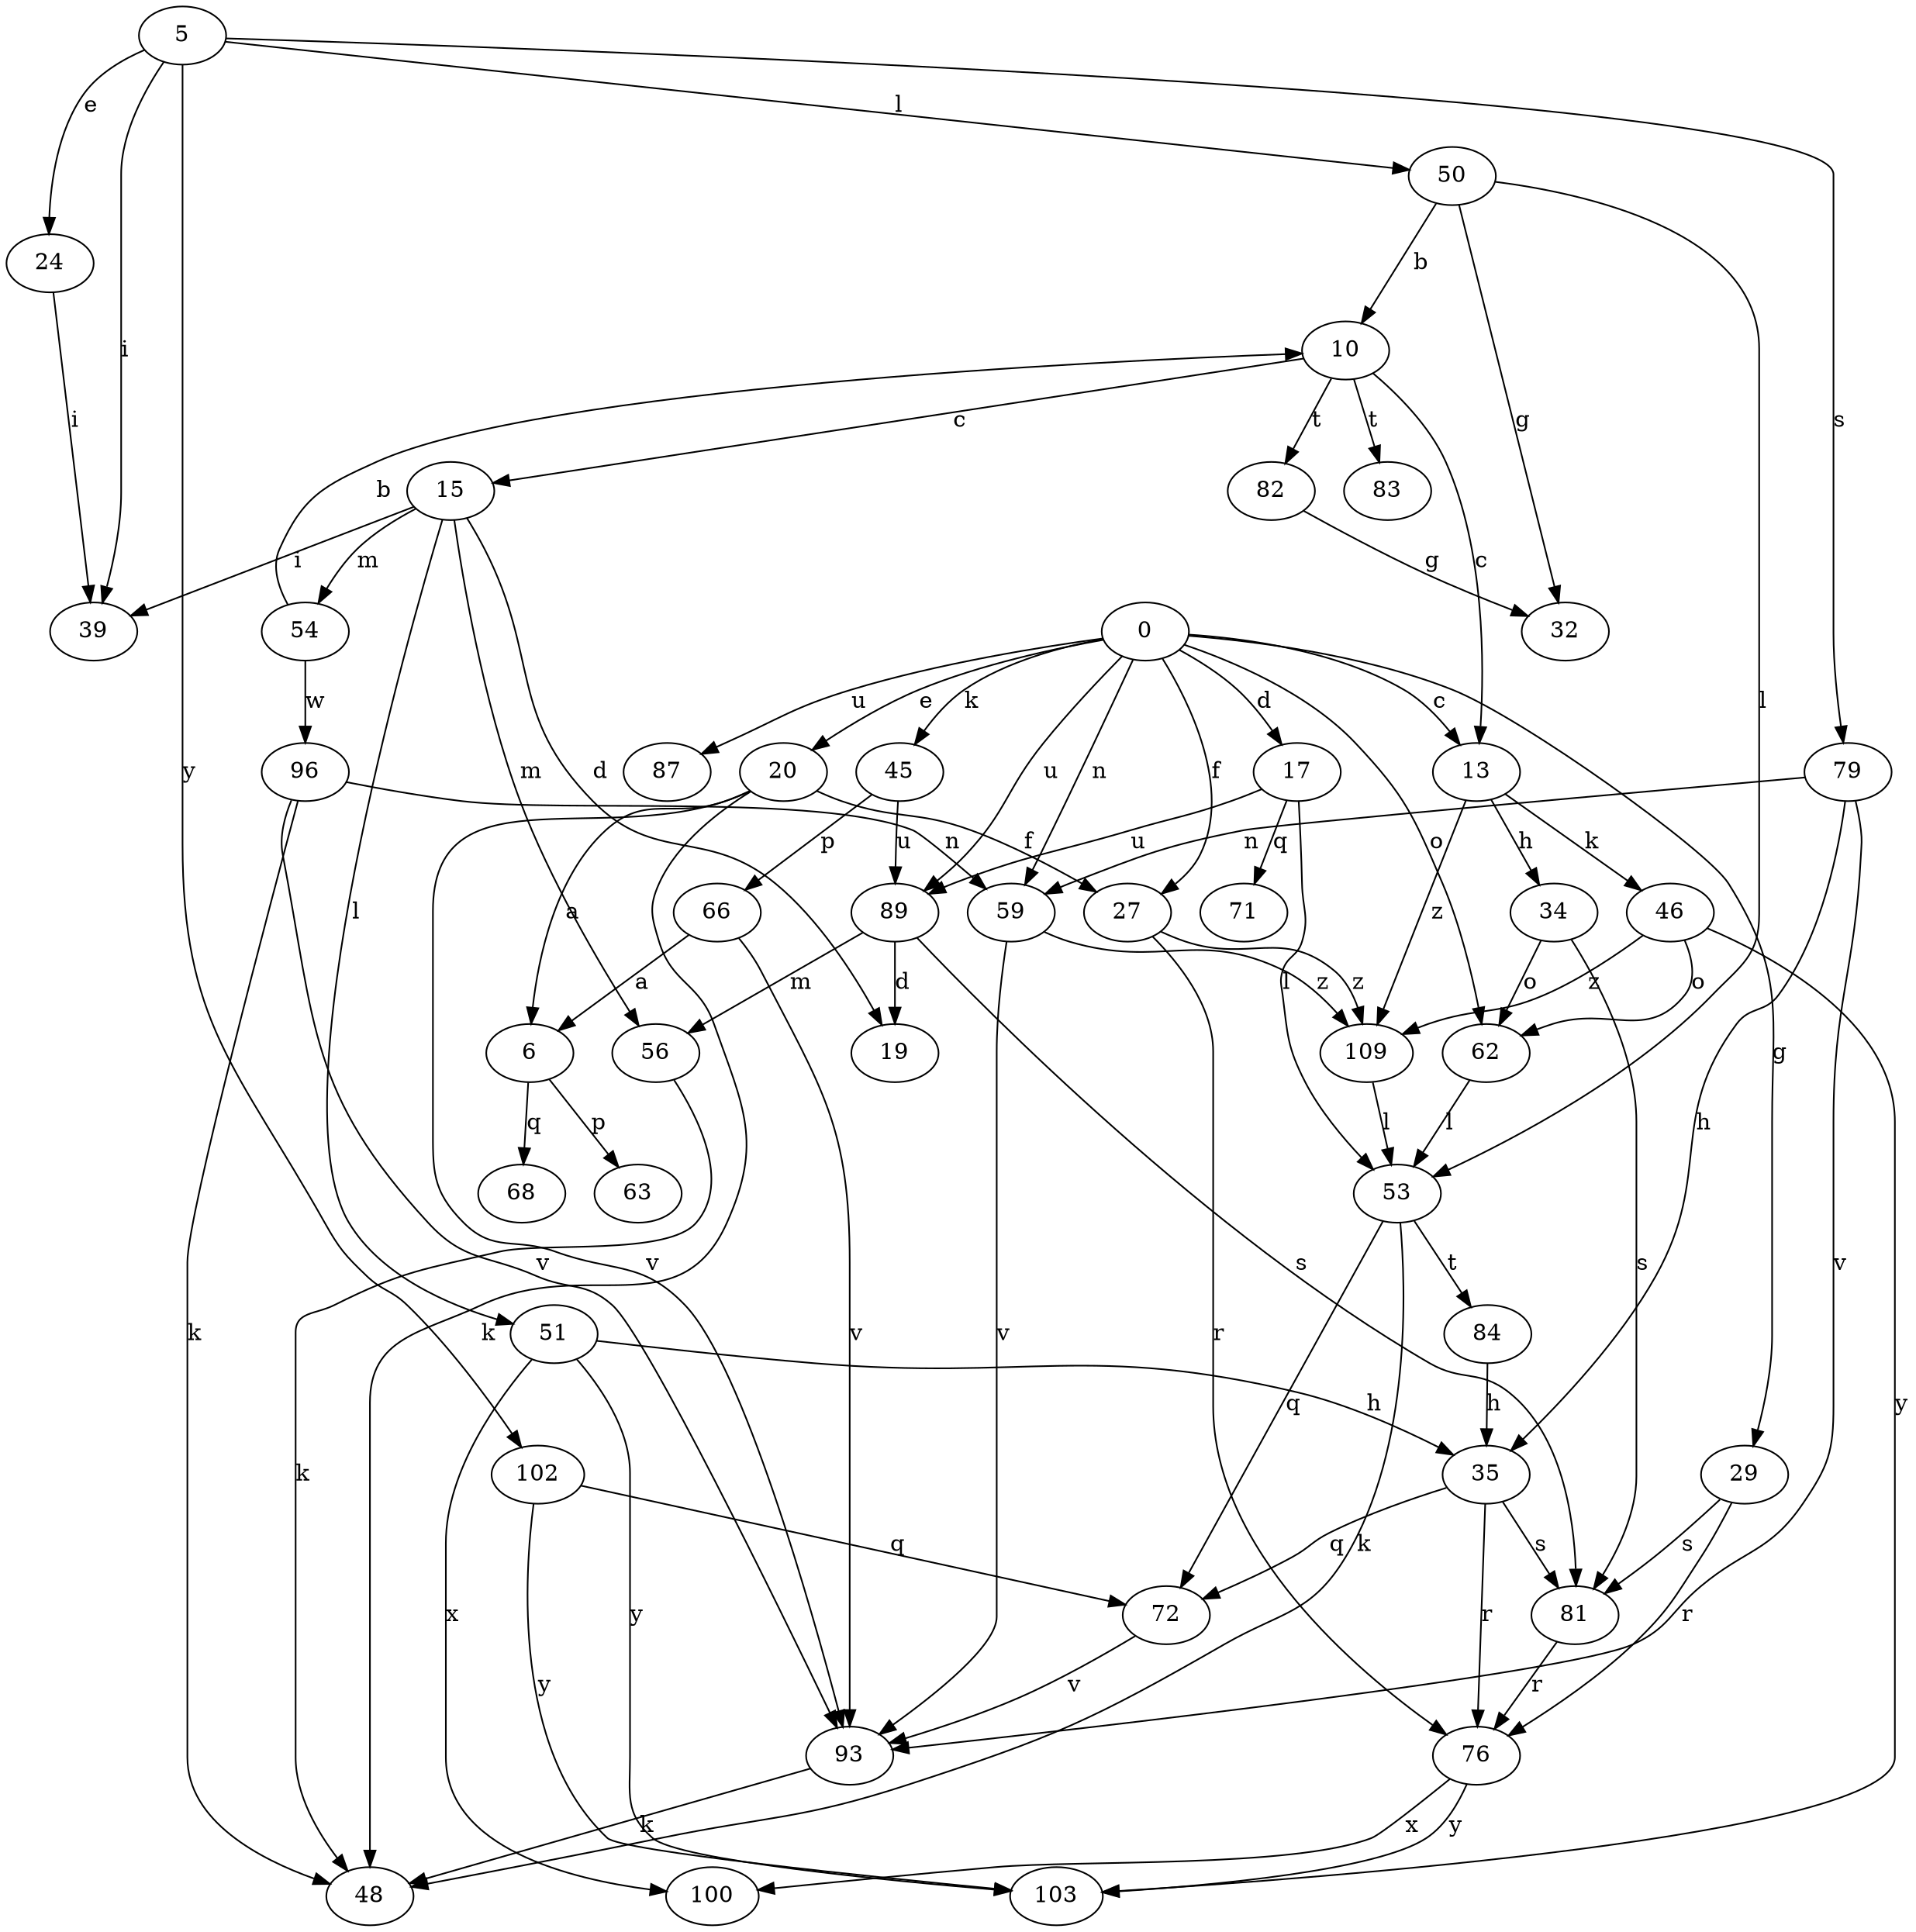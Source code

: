 strict digraph  {
0;
5;
6;
10;
13;
15;
17;
19;
20;
24;
27;
29;
32;
34;
35;
39;
45;
46;
48;
50;
51;
53;
54;
56;
59;
62;
63;
66;
68;
71;
72;
76;
79;
81;
82;
83;
84;
87;
89;
93;
96;
100;
102;
103;
109;
0 -> 13  [label=c];
0 -> 17  [label=d];
0 -> 20  [label=e];
0 -> 27  [label=f];
0 -> 29  [label=g];
0 -> 45  [label=k];
0 -> 59  [label=n];
0 -> 62  [label=o];
0 -> 87  [label=u];
0 -> 89  [label=u];
5 -> 24  [label=e];
5 -> 39  [label=i];
5 -> 50  [label=l];
5 -> 79  [label=s];
5 -> 102  [label=y];
6 -> 63  [label=p];
6 -> 68  [label=q];
10 -> 13  [label=c];
10 -> 15  [label=c];
10 -> 82  [label=t];
10 -> 83  [label=t];
13 -> 34  [label=h];
13 -> 46  [label=k];
13 -> 109  [label=z];
15 -> 19  [label=d];
15 -> 39  [label=i];
15 -> 51  [label=l];
15 -> 54  [label=m];
15 -> 56  [label=m];
17 -> 53  [label=l];
17 -> 71  [label=q];
17 -> 89  [label=u];
20 -> 6  [label=a];
20 -> 27  [label=f];
20 -> 48  [label=k];
20 -> 93  [label=v];
24 -> 39  [label=i];
27 -> 76  [label=r];
27 -> 109  [label=z];
29 -> 76  [label=r];
29 -> 81  [label=s];
34 -> 62  [label=o];
34 -> 81  [label=s];
35 -> 72  [label=q];
35 -> 76  [label=r];
35 -> 81  [label=s];
45 -> 66  [label=p];
45 -> 89  [label=u];
46 -> 62  [label=o];
46 -> 103  [label=y];
46 -> 109  [label=z];
50 -> 10  [label=b];
50 -> 32  [label=g];
50 -> 53  [label=l];
51 -> 35  [label=h];
51 -> 100  [label=x];
51 -> 103  [label=y];
53 -> 48  [label=k];
53 -> 72  [label=q];
53 -> 84  [label=t];
54 -> 10  [label=b];
54 -> 96  [label=w];
56 -> 48  [label=k];
59 -> 93  [label=v];
59 -> 109  [label=z];
62 -> 53  [label=l];
66 -> 6  [label=a];
66 -> 93  [label=v];
72 -> 93  [label=v];
76 -> 100  [label=x];
76 -> 103  [label=y];
79 -> 35  [label=h];
79 -> 59  [label=n];
79 -> 93  [label=v];
81 -> 76  [label=r];
82 -> 32  [label=g];
84 -> 35  [label=h];
89 -> 19  [label=d];
89 -> 56  [label=m];
89 -> 81  [label=s];
93 -> 48  [label=k];
96 -> 48  [label=k];
96 -> 59  [label=n];
96 -> 93  [label=v];
102 -> 72  [label=q];
102 -> 103  [label=y];
109 -> 53  [label=l];
}
